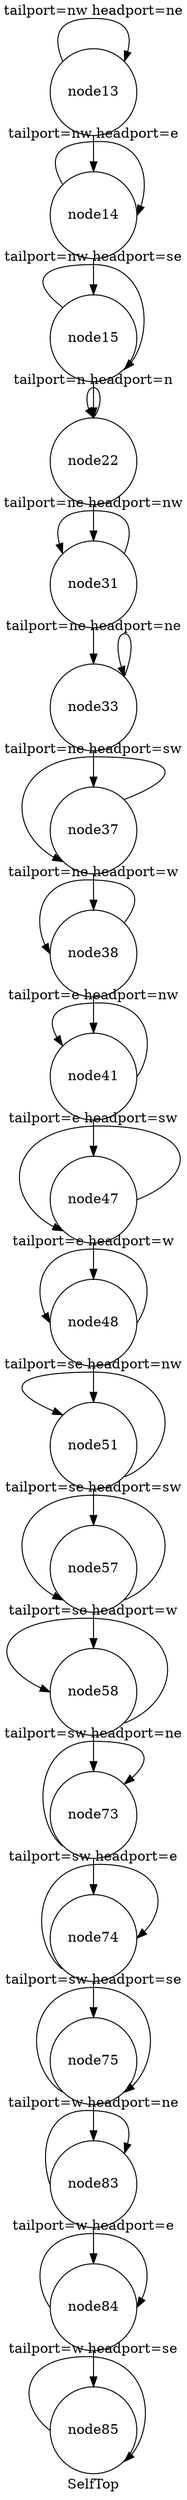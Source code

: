 digraph G{ label="SelfTop"
node [shape = circle] "node13"; 
"node13" -> "node13"[label ="tailport=nw headport=ne" tailport=nw headport=ne];
"node13" -> "node14"  
"node14" -> "node14"[label ="tailport=nw headport=e" tailport=nw headport=e];
"node14" -> "node15"  
"node15" -> "node15"[label ="tailport=nw headport=se" tailport=nw headport=se];
"node15" -> "node22"  
"node22" -> "node22"[label ="tailport=n headport=n" tailport=n headport=n];
"node22" -> "node31"  
"node31" -> "node31"[label ="tailport=ne headport=nw" tailport=ne headport=nw];
"node31" -> "node33"  
"node33" -> "node33"[label ="tailport=ne headport=ne" tailport=ne headport=ne];
"node33" -> "node37"  
"node37" -> "node37"[label ="tailport=ne headport=sw" tailport=ne headport=sw];
"node37" -> "node38"  
"node38" -> "node38"[label ="tailport=ne headport=w" tailport=ne headport=w];
"node38" -> "node41"  
"node41" -> "node41"[label ="tailport=e headport=nw" tailport=e headport=nw];
"node41" -> "node47"  
"node47" -> "node47"[label ="tailport=e headport=sw" tailport=e headport=sw];
"node47" -> "node48"  
"node48" -> "node48"[label ="tailport=e headport=w" tailport=e headport=w];
"node48" -> "node51"  
"node51" -> "node51"[label ="tailport=se headport=nw" tailport=se headport=nw];
"node51" -> "node57"  
"node57" -> "node57"[label ="tailport=se headport=sw" tailport=se headport=sw];
"node57" -> "node58"  
"node58" -> "node58"[label ="tailport=se headport=w" tailport=se headport=w];
"node58" -> "node73"  
"node73" -> "node73"[label ="tailport=sw headport=ne" tailport=sw headport=ne];
"node73" -> "node74"  
"node74" -> "node74"[label ="tailport=sw headport=e" tailport=sw headport=e];
"node74" -> "node75"  
"node75" -> "node75"[label ="tailport=sw headport=se" tailport=sw headport=se];
"node75" -> "node83"  
"node83" -> "node83"[label ="tailport=w headport=ne" tailport=w headport=ne];
"node83" -> "node84"  
"node84" -> "node84"[label ="tailport=w headport=e" tailport=w headport=e];
"node84" -> "node85"  
"node85" -> "node85"[label ="tailport=w headport=se" tailport=w headport=se];
}
